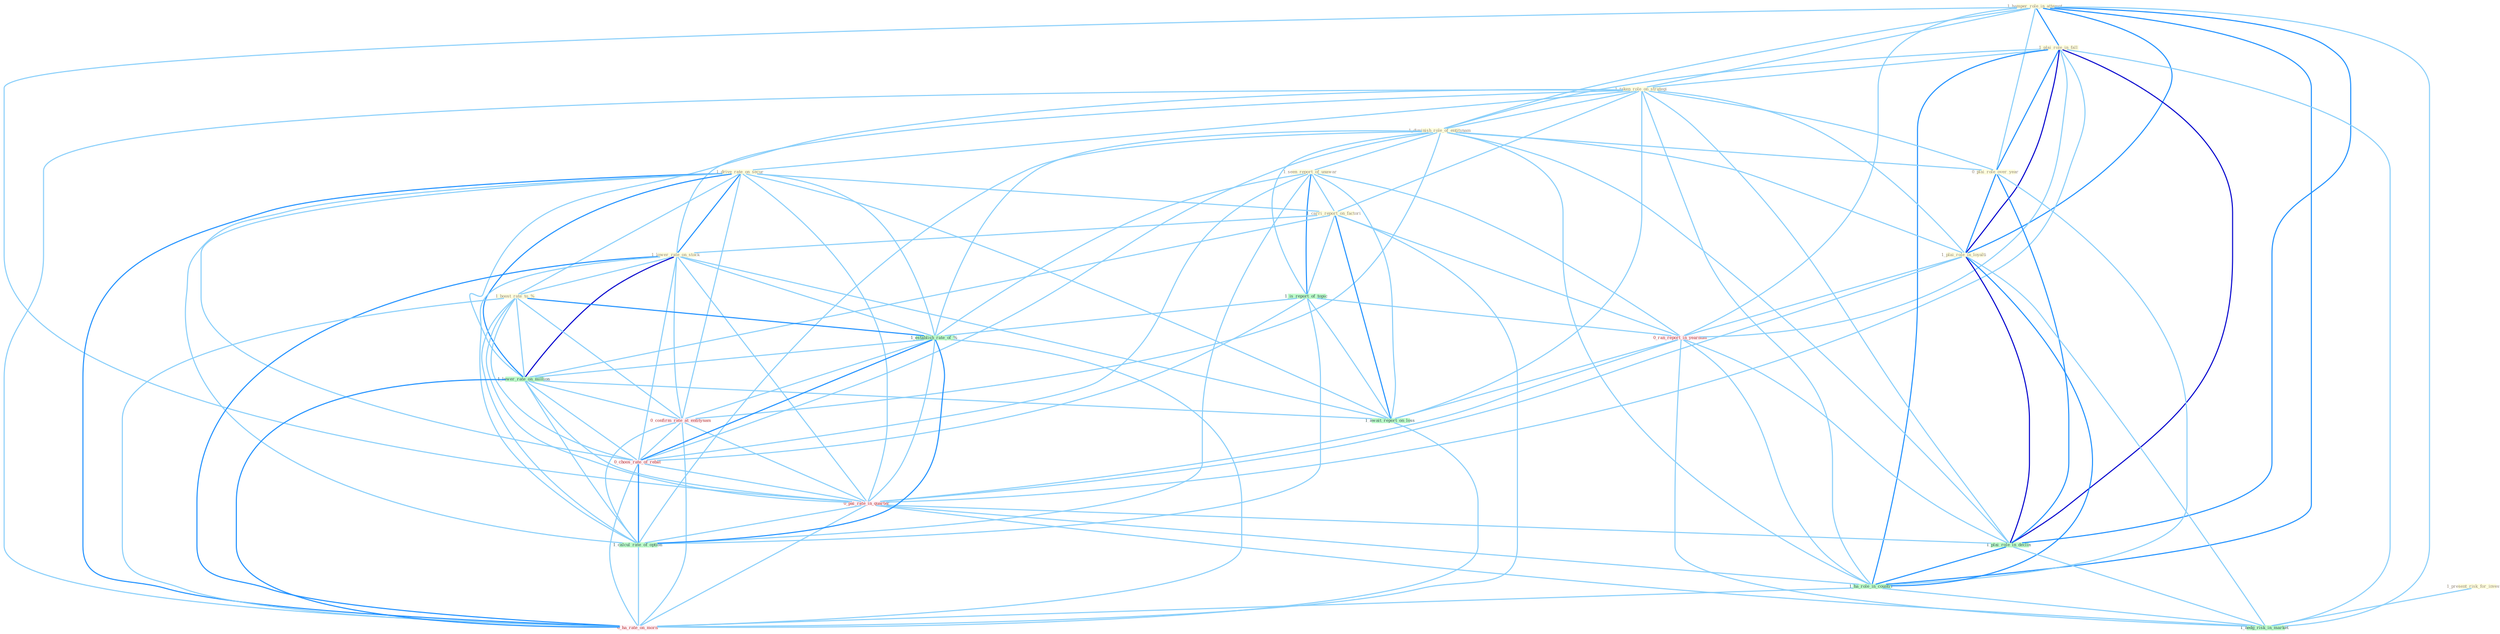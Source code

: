 Graph G{ 
    node
    [shape=polygon,style=filled,width=.5,height=.06,color="#BDFCC9",fixedsize=true,fontsize=4,
    fontcolor="#2f4f4f"];
    {node
    [color="#ffffe0", fontcolor="#8b7d6b"] "1_hamper_role_in_attempt " "1_present_risk_for_investor " "1_plai_role_in_fall " "1_taken_role_on_strategi " "1_diminish_role_of_entitynam " "1_seen_report_of_unawar " "1_drive_rate_on_secur " "1_carri_report_on_factori " "1_lower_rate_on_stock " "1_boost_rate_to_% " "0_plai_role_over_year " "1_plai_role_in_loyalti "}
{node [color="#fff0f5", fontcolor="#b22222"] "0_ran_report_in_yearnum " "0_confirm_rate_at_entitynam " "0_choos_rate_of_rebat " "0_pai_rate_in_quarter " "0_ha_rate_on_morn "}
edge [color="#B0E2FF"];

	"1_hamper_role_in_attempt " -- "1_plai_role_in_fall " [w="2", color="#1e90ff" , len=0.8];
	"1_hamper_role_in_attempt " -- "1_taken_role_on_strategi " [w="1", color="#87cefa" ];
	"1_hamper_role_in_attempt " -- "1_diminish_role_of_entitynam " [w="1", color="#87cefa" ];
	"1_hamper_role_in_attempt " -- "0_plai_role_over_year " [w="1", color="#87cefa" ];
	"1_hamper_role_in_attempt " -- "1_plai_role_in_loyalti " [w="2", color="#1e90ff" , len=0.8];
	"1_hamper_role_in_attempt " -- "0_ran_report_in_yearnum " [w="1", color="#87cefa" ];
	"1_hamper_role_in_attempt " -- "0_pai_rate_in_quarter " [w="1", color="#87cefa" ];
	"1_hamper_role_in_attempt " -- "1_plai_role_in_declin " [w="2", color="#1e90ff" , len=0.8];
	"1_hamper_role_in_attempt " -- "1_ha_role_in_countri " [w="2", color="#1e90ff" , len=0.8];
	"1_hamper_role_in_attempt " -- "1_hedg_risk_in_market " [w="1", color="#87cefa" ];
	"1_present_risk_for_investor " -- "1_hedg_risk_in_market " [w="1", color="#87cefa" ];
	"1_plai_role_in_fall " -- "1_taken_role_on_strategi " [w="1", color="#87cefa" ];
	"1_plai_role_in_fall " -- "1_diminish_role_of_entitynam " [w="1", color="#87cefa" ];
	"1_plai_role_in_fall " -- "0_plai_role_over_year " [w="2", color="#1e90ff" , len=0.8];
	"1_plai_role_in_fall " -- "1_plai_role_in_loyalti " [w="3", color="#0000cd" , len=0.6];
	"1_plai_role_in_fall " -- "0_ran_report_in_yearnum " [w="1", color="#87cefa" ];
	"1_plai_role_in_fall " -- "0_pai_rate_in_quarter " [w="1", color="#87cefa" ];
	"1_plai_role_in_fall " -- "1_plai_role_in_declin " [w="3", color="#0000cd" , len=0.6];
	"1_plai_role_in_fall " -- "1_ha_role_in_countri " [w="2", color="#1e90ff" , len=0.8];
	"1_plai_role_in_fall " -- "1_hedg_risk_in_market " [w="1", color="#87cefa" ];
	"1_taken_role_on_strategi " -- "1_diminish_role_of_entitynam " [w="1", color="#87cefa" ];
	"1_taken_role_on_strategi " -- "1_drive_rate_on_secur " [w="1", color="#87cefa" ];
	"1_taken_role_on_strategi " -- "1_carri_report_on_factori " [w="1", color="#87cefa" ];
	"1_taken_role_on_strategi " -- "1_lower_rate_on_stock " [w="1", color="#87cefa" ];
	"1_taken_role_on_strategi " -- "0_plai_role_over_year " [w="1", color="#87cefa" ];
	"1_taken_role_on_strategi " -- "1_plai_role_in_loyalti " [w="1", color="#87cefa" ];
	"1_taken_role_on_strategi " -- "1_lower_rate_on_million " [w="1", color="#87cefa" ];
	"1_taken_role_on_strategi " -- "1_await_report_on_loss " [w="1", color="#87cefa" ];
	"1_taken_role_on_strategi " -- "1_plai_role_in_declin " [w="1", color="#87cefa" ];
	"1_taken_role_on_strategi " -- "1_ha_role_in_countri " [w="1", color="#87cefa" ];
	"1_taken_role_on_strategi " -- "0_ha_rate_on_morn " [w="1", color="#87cefa" ];
	"1_diminish_role_of_entitynam " -- "1_seen_report_of_unawar " [w="1", color="#87cefa" ];
	"1_diminish_role_of_entitynam " -- "0_plai_role_over_year " [w="1", color="#87cefa" ];
	"1_diminish_role_of_entitynam " -- "1_plai_role_in_loyalti " [w="1", color="#87cefa" ];
	"1_diminish_role_of_entitynam " -- "1_is_report_of_topic " [w="1", color="#87cefa" ];
	"1_diminish_role_of_entitynam " -- "1_establish_rate_of_% " [w="1", color="#87cefa" ];
	"1_diminish_role_of_entitynam " -- "0_confirm_rate_at_entitynam " [w="1", color="#87cefa" ];
	"1_diminish_role_of_entitynam " -- "0_choos_rate_of_rebat " [w="1", color="#87cefa" ];
	"1_diminish_role_of_entitynam " -- "1_calcul_rate_of_option " [w="1", color="#87cefa" ];
	"1_diminish_role_of_entitynam " -- "1_plai_role_in_declin " [w="1", color="#87cefa" ];
	"1_diminish_role_of_entitynam " -- "1_ha_role_in_countri " [w="1", color="#87cefa" ];
	"1_seen_report_of_unawar " -- "1_carri_report_on_factori " [w="1", color="#87cefa" ];
	"1_seen_report_of_unawar " -- "1_is_report_of_topic " [w="2", color="#1e90ff" , len=0.8];
	"1_seen_report_of_unawar " -- "0_ran_report_in_yearnum " [w="1", color="#87cefa" ];
	"1_seen_report_of_unawar " -- "1_establish_rate_of_% " [w="1", color="#87cefa" ];
	"1_seen_report_of_unawar " -- "1_await_report_on_loss " [w="1", color="#87cefa" ];
	"1_seen_report_of_unawar " -- "0_choos_rate_of_rebat " [w="1", color="#87cefa" ];
	"1_seen_report_of_unawar " -- "1_calcul_rate_of_option " [w="1", color="#87cefa" ];
	"1_drive_rate_on_secur " -- "1_carri_report_on_factori " [w="1", color="#87cefa" ];
	"1_drive_rate_on_secur " -- "1_lower_rate_on_stock " [w="2", color="#1e90ff" , len=0.8];
	"1_drive_rate_on_secur " -- "1_boost_rate_to_% " [w="1", color="#87cefa" ];
	"1_drive_rate_on_secur " -- "1_establish_rate_of_% " [w="1", color="#87cefa" ];
	"1_drive_rate_on_secur " -- "1_lower_rate_on_million " [w="2", color="#1e90ff" , len=0.8];
	"1_drive_rate_on_secur " -- "1_await_report_on_loss " [w="1", color="#87cefa" ];
	"1_drive_rate_on_secur " -- "0_confirm_rate_at_entitynam " [w="1", color="#87cefa" ];
	"1_drive_rate_on_secur " -- "0_choos_rate_of_rebat " [w="1", color="#87cefa" ];
	"1_drive_rate_on_secur " -- "0_pai_rate_in_quarter " [w="1", color="#87cefa" ];
	"1_drive_rate_on_secur " -- "1_calcul_rate_of_option " [w="1", color="#87cefa" ];
	"1_drive_rate_on_secur " -- "0_ha_rate_on_morn " [w="2", color="#1e90ff" , len=0.8];
	"1_carri_report_on_factori " -- "1_lower_rate_on_stock " [w="1", color="#87cefa" ];
	"1_carri_report_on_factori " -- "1_is_report_of_topic " [w="1", color="#87cefa" ];
	"1_carri_report_on_factori " -- "0_ran_report_in_yearnum " [w="1", color="#87cefa" ];
	"1_carri_report_on_factori " -- "1_lower_rate_on_million " [w="1", color="#87cefa" ];
	"1_carri_report_on_factori " -- "1_await_report_on_loss " [w="2", color="#1e90ff" , len=0.8];
	"1_carri_report_on_factori " -- "0_ha_rate_on_morn " [w="1", color="#87cefa" ];
	"1_lower_rate_on_stock " -- "1_boost_rate_to_% " [w="1", color="#87cefa" ];
	"1_lower_rate_on_stock " -- "1_establish_rate_of_% " [w="1", color="#87cefa" ];
	"1_lower_rate_on_stock " -- "1_lower_rate_on_million " [w="3", color="#0000cd" , len=0.6];
	"1_lower_rate_on_stock " -- "1_await_report_on_loss " [w="1", color="#87cefa" ];
	"1_lower_rate_on_stock " -- "0_confirm_rate_at_entitynam " [w="1", color="#87cefa" ];
	"1_lower_rate_on_stock " -- "0_choos_rate_of_rebat " [w="1", color="#87cefa" ];
	"1_lower_rate_on_stock " -- "0_pai_rate_in_quarter " [w="1", color="#87cefa" ];
	"1_lower_rate_on_stock " -- "1_calcul_rate_of_option " [w="1", color="#87cefa" ];
	"1_lower_rate_on_stock " -- "0_ha_rate_on_morn " [w="2", color="#1e90ff" , len=0.8];
	"1_boost_rate_to_% " -- "1_establish_rate_of_% " [w="2", color="#1e90ff" , len=0.8];
	"1_boost_rate_to_% " -- "1_lower_rate_on_million " [w="1", color="#87cefa" ];
	"1_boost_rate_to_% " -- "0_confirm_rate_at_entitynam " [w="1", color="#87cefa" ];
	"1_boost_rate_to_% " -- "0_choos_rate_of_rebat " [w="1", color="#87cefa" ];
	"1_boost_rate_to_% " -- "0_pai_rate_in_quarter " [w="1", color="#87cefa" ];
	"1_boost_rate_to_% " -- "1_calcul_rate_of_option " [w="1", color="#87cefa" ];
	"1_boost_rate_to_% " -- "0_ha_rate_on_morn " [w="1", color="#87cefa" ];
	"0_plai_role_over_year " -- "1_plai_role_in_loyalti " [w="2", color="#1e90ff" , len=0.8];
	"0_plai_role_over_year " -- "1_plai_role_in_declin " [w="2", color="#1e90ff" , len=0.8];
	"0_plai_role_over_year " -- "1_ha_role_in_countri " [w="1", color="#87cefa" ];
	"1_plai_role_in_loyalti " -- "0_ran_report_in_yearnum " [w="1", color="#87cefa" ];
	"1_plai_role_in_loyalti " -- "0_pai_rate_in_quarter " [w="1", color="#87cefa" ];
	"1_plai_role_in_loyalti " -- "1_plai_role_in_declin " [w="3", color="#0000cd" , len=0.6];
	"1_plai_role_in_loyalti " -- "1_ha_role_in_countri " [w="2", color="#1e90ff" , len=0.8];
	"1_plai_role_in_loyalti " -- "1_hedg_risk_in_market " [w="1", color="#87cefa" ];
	"1_is_report_of_topic " -- "0_ran_report_in_yearnum " [w="1", color="#87cefa" ];
	"1_is_report_of_topic " -- "1_establish_rate_of_% " [w="1", color="#87cefa" ];
	"1_is_report_of_topic " -- "1_await_report_on_loss " [w="1", color="#87cefa" ];
	"1_is_report_of_topic " -- "0_choos_rate_of_rebat " [w="1", color="#87cefa" ];
	"1_is_report_of_topic " -- "1_calcul_rate_of_option " [w="1", color="#87cefa" ];
	"0_ran_report_in_yearnum " -- "1_await_report_on_loss " [w="1", color="#87cefa" ];
	"0_ran_report_in_yearnum " -- "0_pai_rate_in_quarter " [w="1", color="#87cefa" ];
	"0_ran_report_in_yearnum " -- "1_plai_role_in_declin " [w="1", color="#87cefa" ];
	"0_ran_report_in_yearnum " -- "1_ha_role_in_countri " [w="1", color="#87cefa" ];
	"0_ran_report_in_yearnum " -- "1_hedg_risk_in_market " [w="1", color="#87cefa" ];
	"1_establish_rate_of_% " -- "1_lower_rate_on_million " [w="1", color="#87cefa" ];
	"1_establish_rate_of_% " -- "0_confirm_rate_at_entitynam " [w="1", color="#87cefa" ];
	"1_establish_rate_of_% " -- "0_choos_rate_of_rebat " [w="2", color="#1e90ff" , len=0.8];
	"1_establish_rate_of_% " -- "0_pai_rate_in_quarter " [w="1", color="#87cefa" ];
	"1_establish_rate_of_% " -- "1_calcul_rate_of_option " [w="2", color="#1e90ff" , len=0.8];
	"1_establish_rate_of_% " -- "0_ha_rate_on_morn " [w="1", color="#87cefa" ];
	"1_lower_rate_on_million " -- "1_await_report_on_loss " [w="1", color="#87cefa" ];
	"1_lower_rate_on_million " -- "0_confirm_rate_at_entitynam " [w="1", color="#87cefa" ];
	"1_lower_rate_on_million " -- "0_choos_rate_of_rebat " [w="1", color="#87cefa" ];
	"1_lower_rate_on_million " -- "0_pai_rate_in_quarter " [w="1", color="#87cefa" ];
	"1_lower_rate_on_million " -- "1_calcul_rate_of_option " [w="1", color="#87cefa" ];
	"1_lower_rate_on_million " -- "0_ha_rate_on_morn " [w="2", color="#1e90ff" , len=0.8];
	"1_await_report_on_loss " -- "0_ha_rate_on_morn " [w="1", color="#87cefa" ];
	"0_confirm_rate_at_entitynam " -- "0_choos_rate_of_rebat " [w="1", color="#87cefa" ];
	"0_confirm_rate_at_entitynam " -- "0_pai_rate_in_quarter " [w="1", color="#87cefa" ];
	"0_confirm_rate_at_entitynam " -- "1_calcul_rate_of_option " [w="1", color="#87cefa" ];
	"0_confirm_rate_at_entitynam " -- "0_ha_rate_on_morn " [w="1", color="#87cefa" ];
	"0_choos_rate_of_rebat " -- "0_pai_rate_in_quarter " [w="1", color="#87cefa" ];
	"0_choos_rate_of_rebat " -- "1_calcul_rate_of_option " [w="2", color="#1e90ff" , len=0.8];
	"0_choos_rate_of_rebat " -- "0_ha_rate_on_morn " [w="1", color="#87cefa" ];
	"0_pai_rate_in_quarter " -- "1_calcul_rate_of_option " [w="1", color="#87cefa" ];
	"0_pai_rate_in_quarter " -- "1_plai_role_in_declin " [w="1", color="#87cefa" ];
	"0_pai_rate_in_quarter " -- "1_ha_role_in_countri " [w="1", color="#87cefa" ];
	"0_pai_rate_in_quarter " -- "1_hedg_risk_in_market " [w="1", color="#87cefa" ];
	"0_pai_rate_in_quarter " -- "0_ha_rate_on_morn " [w="1", color="#87cefa" ];
	"1_calcul_rate_of_option " -- "0_ha_rate_on_morn " [w="1", color="#87cefa" ];
	"1_plai_role_in_declin " -- "1_ha_role_in_countri " [w="2", color="#1e90ff" , len=0.8];
	"1_plai_role_in_declin " -- "1_hedg_risk_in_market " [w="1", color="#87cefa" ];
	"1_ha_role_in_countri " -- "1_hedg_risk_in_market " [w="1", color="#87cefa" ];
	"1_ha_role_in_countri " -- "0_ha_rate_on_morn " [w="1", color="#87cefa" ];
}